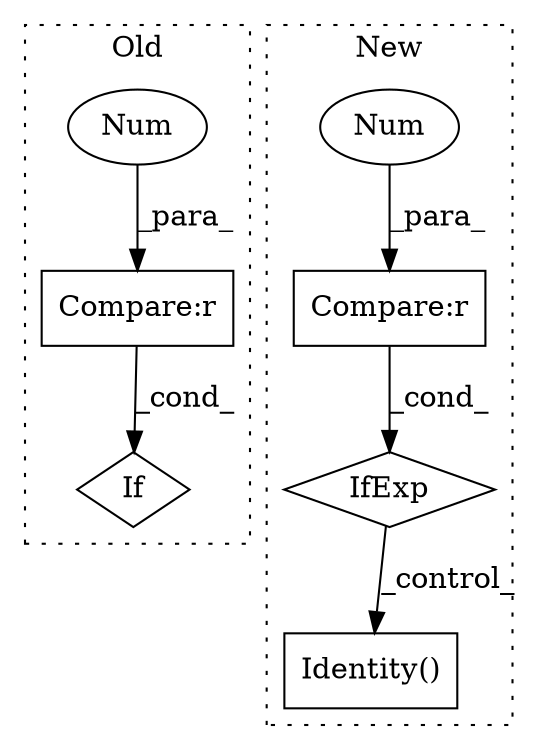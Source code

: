digraph G {
subgraph cluster0 {
1 [label="If" a="96" s="12632,12665" l="3,14" shape="diamond"];
3 [label="Compare:r" a="40" s="12635" l="13" shape="box"];
4 [label="Num" a="76" s="12647" l="1" shape="ellipse"];
label = "Old";
style="dotted";
}
subgraph cluster1 {
2 [label="Identity()" a="75" s="4696" l="13" shape="box"];
5 [label="Compare:r" a="40" s="4677" l="13" shape="box"];
6 [label="Num" a="76" s="4689" l="1" shape="ellipse"];
7 [label="IfExp" a="51" s="4673,4690" l="4,6" shape="diamond"];
label = "New";
style="dotted";
}
3 -> 1 [label="_cond_"];
4 -> 3 [label="_para_"];
5 -> 7 [label="_cond_"];
6 -> 5 [label="_para_"];
7 -> 2 [label="_control_"];
}